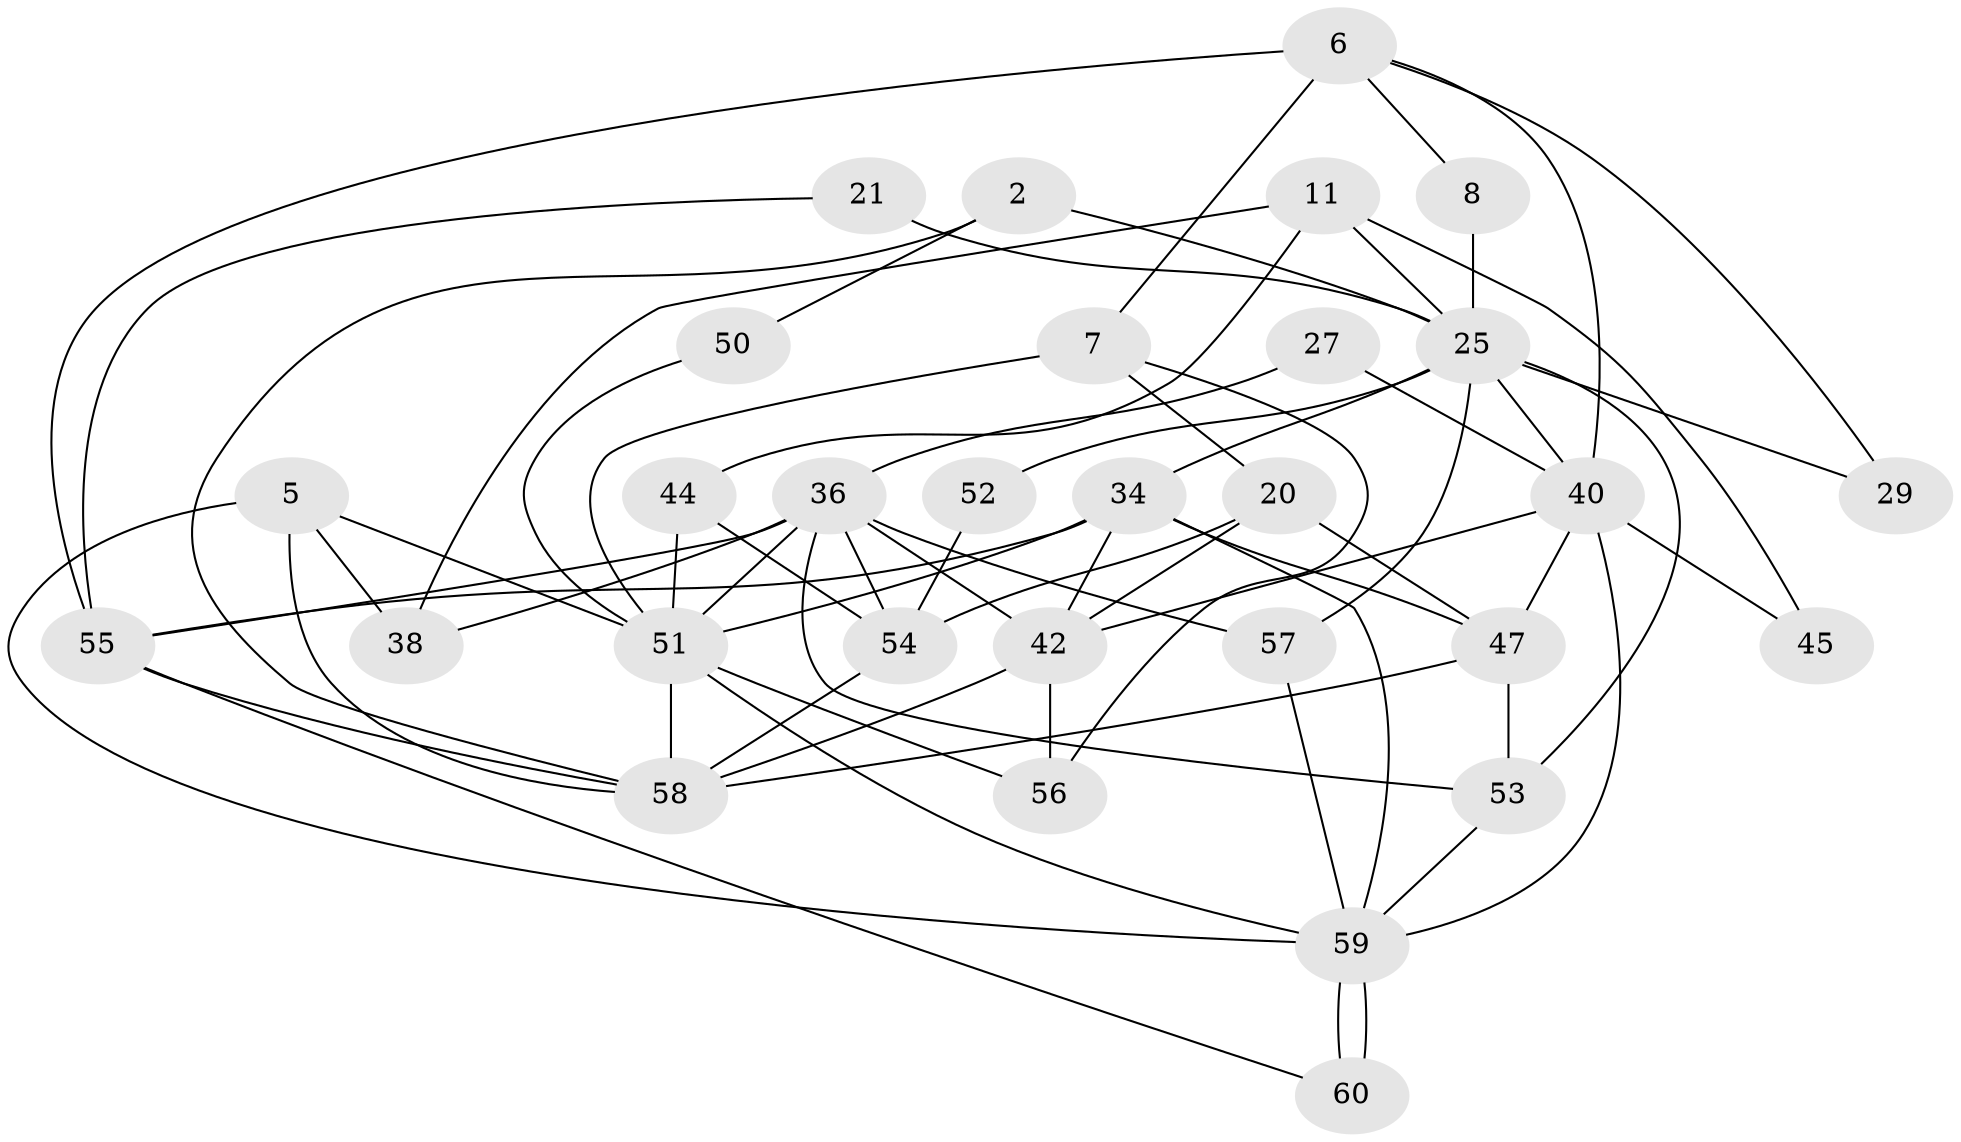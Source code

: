 // original degree distribution, {4: 0.23333333333333334, 5: 0.16666666666666666, 3: 0.3333333333333333, 6: 0.11666666666666667, 2: 0.11666666666666667, 9: 0.03333333333333333}
// Generated by graph-tools (version 1.1) at 2025/53/03/04/25 21:53:22]
// undirected, 30 vertices, 67 edges
graph export_dot {
graph [start="1"]
  node [color=gray90,style=filled];
  2;
  5;
  6;
  7;
  8;
  11;
  20;
  21;
  25 [super="+12"];
  27;
  29;
  34 [super="+19"];
  36 [super="+31"];
  38;
  40 [super="+18+37"];
  42 [super="+1"];
  44 [super="+33"];
  45 [super="+22"];
  47;
  50 [super="+43"];
  51 [super="+46+24"];
  52;
  53 [super="+15"];
  54 [super="+49"];
  55 [super="+39"];
  56 [super="+48"];
  57 [super="+17"];
  58 [super="+28+41"];
  59 [super="+32"];
  60;
  2 -- 50 [weight=2];
  2 -- 25 [weight=2];
  2 -- 58;
  5 -- 38;
  5 -- 59;
  5 -- 51;
  5 -- 58 [weight=2];
  6 -- 55 [weight=2];
  6 -- 7;
  6 -- 8;
  6 -- 29;
  6 -- 40;
  7 -- 20;
  7 -- 56 [weight=2];
  7 -- 51;
  8 -- 25;
  11 -- 38;
  11 -- 45 [weight=2];
  11 -- 25;
  11 -- 44;
  20 -- 47;
  20 -- 42;
  20 -- 54;
  21 -- 25 [weight=2];
  21 -- 55;
  25 -- 40 [weight=3];
  25 -- 52;
  25 -- 53 [weight=2];
  25 -- 57;
  25 -- 29;
  25 -- 34;
  27 -- 40;
  27 -- 36;
  34 -- 47 [weight=2];
  34 -- 59 [weight=2];
  34 -- 42;
  34 -- 55;
  34 -- 51;
  36 -- 55;
  36 -- 38;
  36 -- 57;
  36 -- 42 [weight=2];
  36 -- 53;
  36 -- 54 [weight=3];
  36 -- 51 [weight=2];
  40 -- 47;
  40 -- 42;
  40 -- 59;
  40 -- 45;
  42 -- 56 [weight=2];
  42 -- 58;
  44 -- 54;
  44 -- 51 [weight=3];
  47 -- 53;
  47 -- 58;
  50 -- 51 [weight=2];
  51 -- 59;
  51 -- 56;
  51 -- 58;
  52 -- 54;
  53 -- 59;
  54 -- 58 [weight=2];
  55 -- 60;
  55 -- 58;
  57 -- 59;
  59 -- 60 [weight=2];
  59 -- 60;
}
